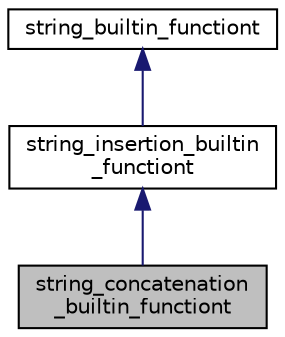 digraph "string_concatenation_builtin_functiont"
{
 // LATEX_PDF_SIZE
  bgcolor="transparent";
  edge [fontname="Helvetica",fontsize="10",labelfontname="Helvetica",labelfontsize="10"];
  node [fontname="Helvetica",fontsize="10",shape=record];
  Node1 [label="string_concatenation\l_builtin_functiont",height=0.2,width=0.4,color="black", fillcolor="grey75", style="filled", fontcolor="black",tooltip=" "];
  Node2 -> Node1 [dir="back",color="midnightblue",fontsize="10",style="solid",fontname="Helvetica"];
  Node2 [label="string_insertion_builtin\l_functiont",height=0.2,width=0.4,color="black",URL="$classstring__insertion__builtin__functiont.html",tooltip="String inserting a string into another one."];
  Node3 -> Node2 [dir="back",color="midnightblue",fontsize="10",style="solid",fontname="Helvetica"];
  Node3 [label="string_builtin_functiont",height=0.2,width=0.4,color="black",URL="$classstring__builtin__functiont.html",tooltip="Base class for string functions that are built in the solver."];
}
